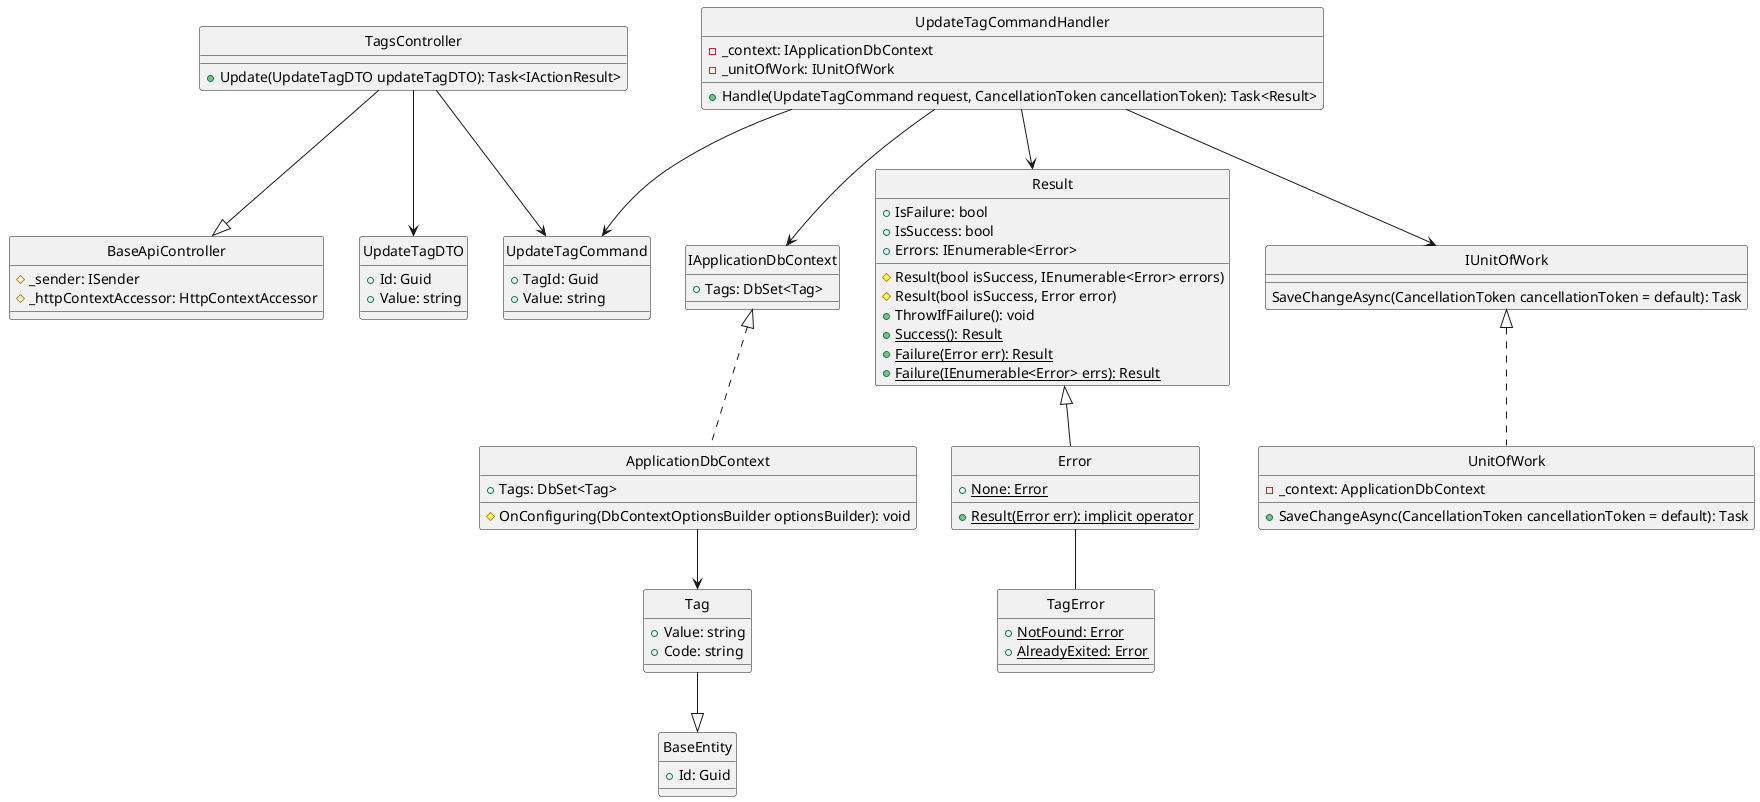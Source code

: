 @startuml 
hide circle

class BaseApiController {
    #_sender: ISender
    #_httpContextAccessor: HttpContextAccessor
}

class TagsController {
    +Update(UpdateTagDTO updateTagDTO): Task<IActionResult> 
}

class UpdateTagCommand {
    +TagId: Guid 
    +Value: string
}

class UpdateTagCommandHandler {
    -_context: IApplicationDbContext
    -_unitOfWork: IUnitOfWork
    +Handle(UpdateTagCommand request, CancellationToken cancellationToken): Task<Result>
}

class IApplicationDbContext {
    +Tags: DbSet<Tag>
}

class ApplicationDbContext {
    +Tags: DbSet<Tag>
    #OnConfiguring(DbContextOptionsBuilder optionsBuilder): void
}

class Result {
    +IsFailure: bool
    +IsSuccess: bool
    +Errors: IEnumerable<Error>
    #Result(bool isSuccess, IEnumerable<Error> errors)
    #Result(bool isSuccess, Error error)
    +ThrowIfFailure(): void
    +{static} Success(): Result
    +{static} Failure(Error err): Result
    +{static} Failure(IEnumerable<Error> errs): Result
}

class Error {
    +{static} None: Error
    +{static} Result(Error err): implicit operator
}

class IUnitOfWork {
    SaveChangeAsync(CancellationToken cancellationToken = default): Task
}

class UnitOfWork {
    -_context: ApplicationDbContext
    +SaveChangeAsync(CancellationToken cancellationToken = default): Task
}

class TagError {
    +{static} NotFound: Error
    +{static} AlreadyExited: Error
}

class UpdateTagDTO {
    +Id: Guid 
    +Value: string 
}

class BaseEntity {
    +Id: Guid 
}

class Tag {
    +Value: string
    +Code: string
}

'==== Update Post ====
'API Layer
TagsController --|> BaseApiController
TagsController --> UpdateTagCommand
TagsController --> UpdateTagDTO
'Application Layer
UpdateTagCommandHandler --> UpdateTagCommand
UpdateTagCommandHandler --> Result
UpdateTagCommandHandler --> IUnitOfWork
UpdateTagCommandHandler --> IApplicationDbContext
'Domain Layer
Result <|-- Error
Error -- TagError
Tag --|> BaseEntity
'Infrastructure Layer
IUnitOfWork <|.. UnitOfWork
IApplicationDbContext <|.. ApplicationDbContext
ApplicationDbContext --> Tag
@enduml